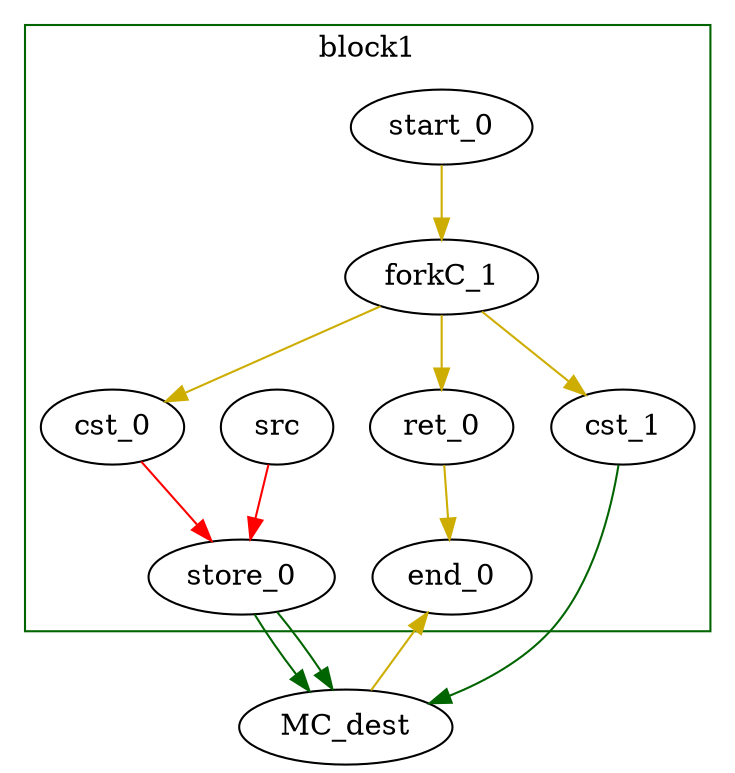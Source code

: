 Digraph G {
	splines=spline;
//DHLS version: 0.1.1" [shape = "none" pos = "20,20!"]
		"src" [type = "Entry", bbID= 1, in = "in1:1", out = "out1:1"];
		"store_0" [type = "Operator", bbID= 1, op = "mc_store_op", bbID= 1, portId= 0, in = "in1:1 in2:0 ", out = "out1:1 out2:0 ", delay=0.000, latency=0, II=1];
		"ret_0" [type = "Operator", bbID= 1, op = "ret_op", in = "in1:0 ", out = "out1:0 ", delay=0.000, latency=0, II=1];
		"cst_0" [type = "Constant", bbID= 1, in = "in1:1", out = "out1:1", value = "0x00000000"];
		"MC_dest" [type = "MC", bbID= 0, in = "in1:1*c0 in2:0*s0a in3:1*s0d ", out = "out1:0*e ", memory = "dest", bbcount = 1, ldcount = 0, stcount = 1];
		"cst_1" [type = "Constant", bbID= 1, in = "in1:1", out = "out1:1", value = "0x00000001"];
		"end_0" [type = "Exit", bbID= 0, in = "in1:0*e in2:0 ", out = "out1:0"];
		"start_0" [type = "Entry", control= "true", bbID= 1, in = "in1:0", out = "out1:0"];
		"forkC_1" [type = "Fork", bbID= 1, in = "in1:0", out = "out1:0 out2:0 out3:0 "];
		"store_0" -> "MC_dest" [color = "darkgreen", mem_address = "true", from = "out2", to = "in2"];
		"store_0" -> "MC_dest" [color = "darkgreen", mem_address = "false", from = "out1", to = "in3"];
		"cst_1" -> "MC_dest" [color = "darkgreen", from = "out1", to = "in1"];
		"MC_dest" -> "end_0" [color = "gold3", from = "out1", to = "in1"];
	subgraph cluster_0 {
	color = "darkgreen";
		label = "block1";
		"src" -> "store_0" [color = "red", from = "out1", to = "in1"];
		"ret_0" -> "end_0" [color = "gold3", from = "out1", to = "in2"];
		"cst_0" -> "store_0" [color = "red", from = "out1", to = "in2"];
		"start_0" -> "forkC_1" [color = "gold3", from = "out1", to = "in1"];
		"forkC_1" -> "cst_0" [color = "gold3", from = "out1", to = "in1"];
		"forkC_1" -> "cst_1" [color = "gold3", from = "out2", to = "in1"];
		"forkC_1" -> "ret_0" [color = "gold3", from = "out3", to = "in1"];
	}
}